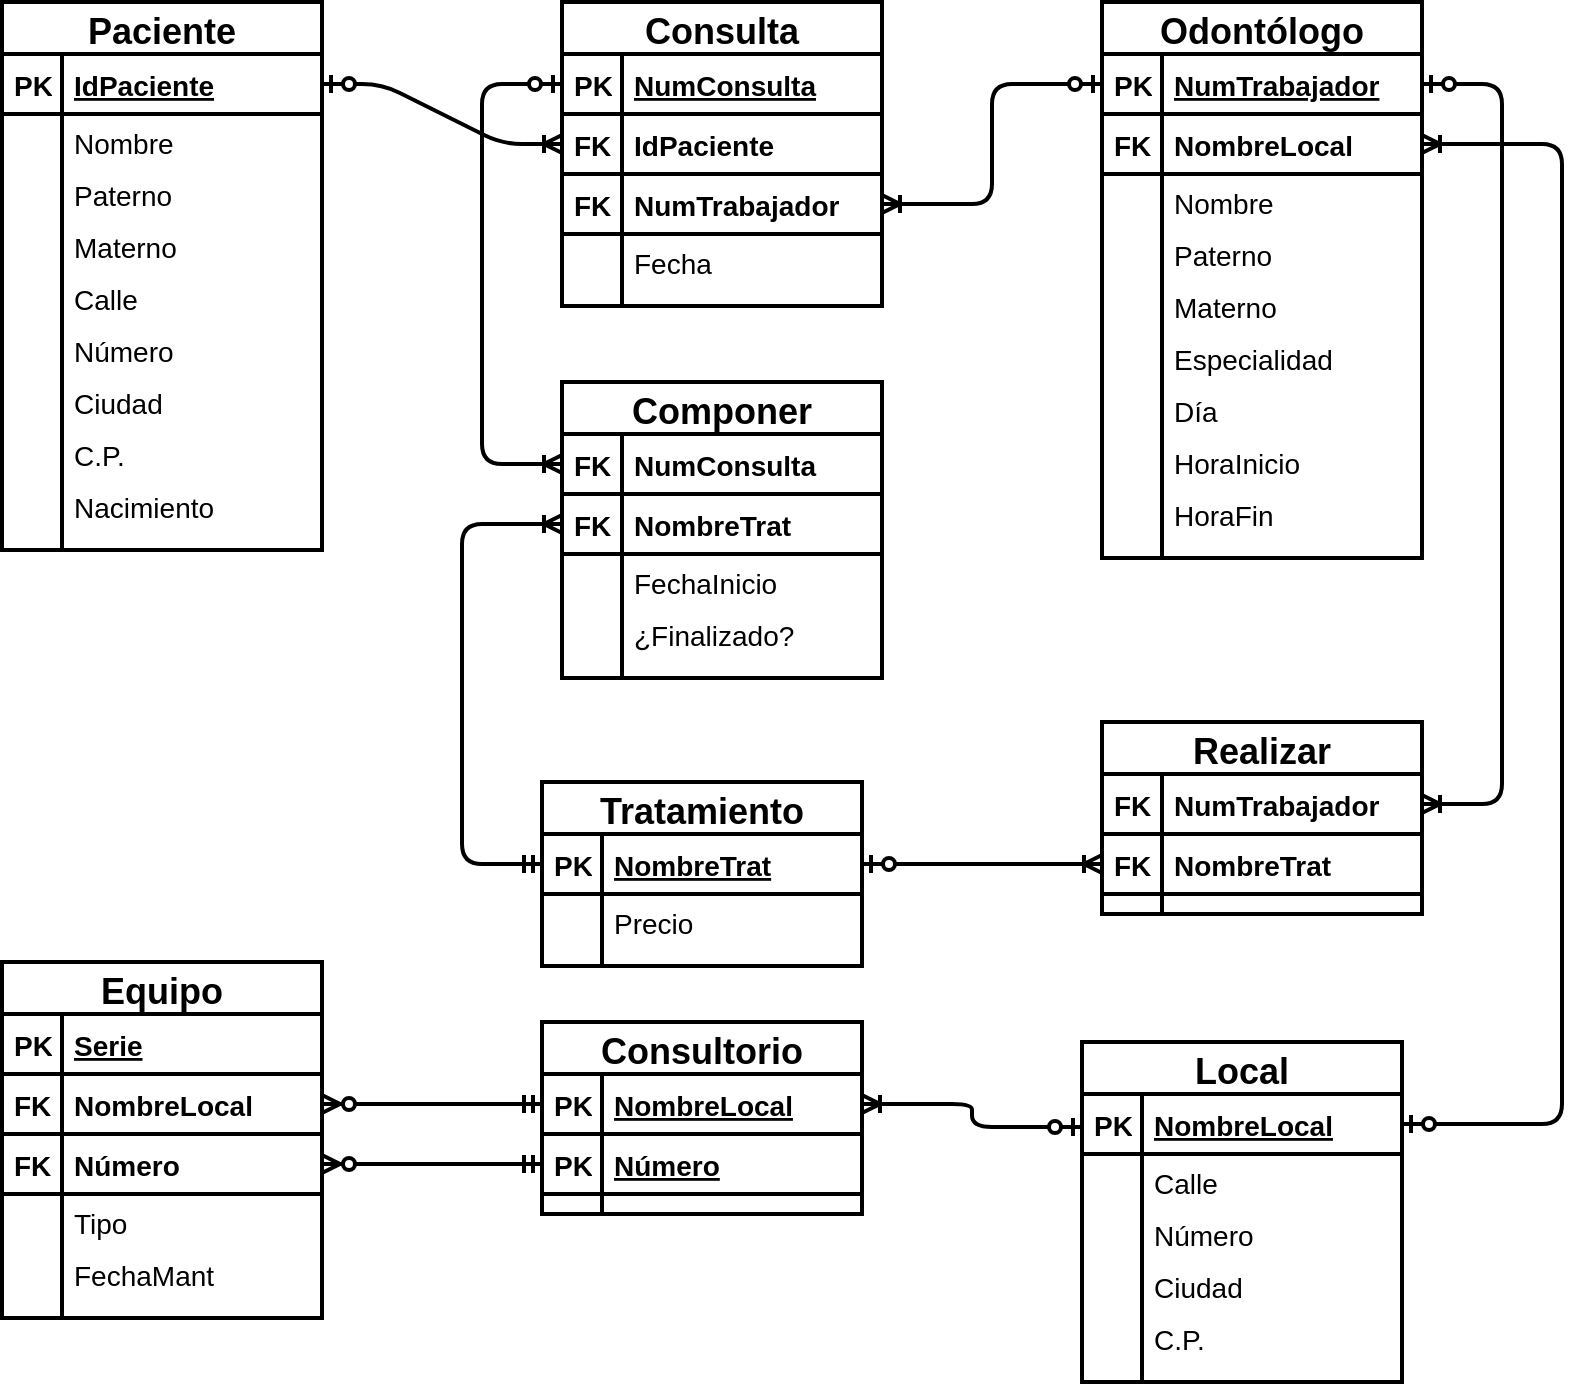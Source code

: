 <mxfile version="12.9.9" type="device"><diagram id="P34mEYe6N3LvgUjdGx0C" name="Page-1"><mxGraphModel dx="868" dy="510" grid="1" gridSize="10" guides="1" tooltips="1" connect="1" arrows="1" fold="1" page="1" pageScale="1" pageWidth="827" pageHeight="1169" math="0" shadow="0"><root><mxCell id="0"/><mxCell id="1" parent="0"/><mxCell id="SzaML9K21_VU9uJaDvK5-1" value="Paciente" style="swimlane;fontStyle=1;childLayout=stackLayout;horizontal=1;startSize=26;horizontalStack=0;resizeParent=1;resizeParentMax=0;resizeLast=0;collapsible=1;marginBottom=0;align=center;fontSize=18;strokeWidth=2;" vertex="1" parent="1"><mxGeometry x="80" y="40" width="160" height="274" as="geometry"/></mxCell><mxCell id="SzaML9K21_VU9uJaDvK5-2" value="IdPaciente" style="shape=partialRectangle;top=0;left=0;right=0;bottom=1;align=left;verticalAlign=middle;fillColor=none;spacingLeft=34;spacingRight=4;overflow=hidden;rotatable=0;points=[[0,0.5],[1,0.5]];portConstraint=eastwest;dropTarget=0;fontStyle=5;fontSize=14;strokeWidth=2;" vertex="1" parent="SzaML9K21_VU9uJaDvK5-1"><mxGeometry y="26" width="160" height="30" as="geometry"/></mxCell><mxCell id="SzaML9K21_VU9uJaDvK5-3" value="PK" style="shape=partialRectangle;top=0;left=0;bottom=0;fillColor=none;align=left;verticalAlign=middle;spacingLeft=4;spacingRight=4;overflow=hidden;rotatable=0;points=[];portConstraint=eastwest;part=1;fontSize=14;fontStyle=1;strokeWidth=2;" vertex="1" connectable="0" parent="SzaML9K21_VU9uJaDvK5-2"><mxGeometry width="30" height="30" as="geometry"/></mxCell><mxCell id="SzaML9K21_VU9uJaDvK5-4" value="Nombre" style="shape=partialRectangle;top=0;left=0;right=0;bottom=0;align=left;verticalAlign=top;fillColor=none;spacingLeft=34;spacingRight=4;overflow=hidden;rotatable=0;points=[[0,0.5],[1,0.5]];portConstraint=eastwest;dropTarget=0;fontSize=14;" vertex="1" parent="SzaML9K21_VU9uJaDvK5-1"><mxGeometry y="56" width="160" height="26" as="geometry"/></mxCell><mxCell id="SzaML9K21_VU9uJaDvK5-5" value="" style="shape=partialRectangle;top=0;left=0;bottom=0;fillColor=none;align=left;verticalAlign=top;spacingLeft=4;spacingRight=4;overflow=hidden;rotatable=0;points=[];portConstraint=eastwest;part=1;fontSize=12;strokeWidth=2;" vertex="1" connectable="0" parent="SzaML9K21_VU9uJaDvK5-4"><mxGeometry width="30" height="26" as="geometry"/></mxCell><mxCell id="SzaML9K21_VU9uJaDvK5-6" value="Paterno" style="shape=partialRectangle;top=0;left=0;right=0;bottom=0;align=left;verticalAlign=top;fillColor=none;spacingLeft=34;spacingRight=4;overflow=hidden;rotatable=0;points=[[0,0.5],[1,0.5]];portConstraint=eastwest;dropTarget=0;fontSize=14;" vertex="1" parent="SzaML9K21_VU9uJaDvK5-1"><mxGeometry y="82" width="160" height="26" as="geometry"/></mxCell><mxCell id="SzaML9K21_VU9uJaDvK5-7" value="" style="shape=partialRectangle;top=0;left=0;bottom=0;fillColor=none;align=left;verticalAlign=top;spacingLeft=4;spacingRight=4;overflow=hidden;rotatable=0;points=[];portConstraint=eastwest;part=1;fontSize=12;strokeWidth=2;" vertex="1" connectable="0" parent="SzaML9K21_VU9uJaDvK5-6"><mxGeometry width="30" height="26" as="geometry"/></mxCell><mxCell id="SzaML9K21_VU9uJaDvK5-8" value="Materno" style="shape=partialRectangle;top=0;left=0;right=0;bottom=0;align=left;verticalAlign=top;fillColor=none;spacingLeft=34;spacingRight=4;overflow=hidden;rotatable=0;points=[[0,0.5],[1,0.5]];portConstraint=eastwest;dropTarget=0;fontSize=14;" vertex="1" parent="SzaML9K21_VU9uJaDvK5-1"><mxGeometry y="108" width="160" height="26" as="geometry"/></mxCell><mxCell id="SzaML9K21_VU9uJaDvK5-9" value="" style="shape=partialRectangle;top=0;left=0;bottom=0;fillColor=none;align=left;verticalAlign=top;spacingLeft=4;spacingRight=4;overflow=hidden;rotatable=0;points=[];portConstraint=eastwest;part=1;fontSize=12;strokeWidth=2;" vertex="1" connectable="0" parent="SzaML9K21_VU9uJaDvK5-8"><mxGeometry width="30" height="26" as="geometry"/></mxCell><mxCell id="SzaML9K21_VU9uJaDvK5-10" value="Calle" style="shape=partialRectangle;top=0;left=0;right=0;bottom=0;align=left;verticalAlign=top;fillColor=none;spacingLeft=34;spacingRight=4;overflow=hidden;rotatable=0;points=[[0,0.5],[1,0.5]];portConstraint=eastwest;dropTarget=0;fontSize=14;" vertex="1" parent="SzaML9K21_VU9uJaDvK5-1"><mxGeometry y="134" width="160" height="26" as="geometry"/></mxCell><mxCell id="SzaML9K21_VU9uJaDvK5-11" value="" style="shape=partialRectangle;top=0;left=0;bottom=0;fillColor=none;align=left;verticalAlign=top;spacingLeft=4;spacingRight=4;overflow=hidden;rotatable=0;points=[];portConstraint=eastwest;part=1;fontSize=12;strokeWidth=2;" vertex="1" connectable="0" parent="SzaML9K21_VU9uJaDvK5-10"><mxGeometry width="30" height="26" as="geometry"/></mxCell><mxCell id="SzaML9K21_VU9uJaDvK5-12" value="Número" style="shape=partialRectangle;top=0;left=0;right=0;bottom=0;align=left;verticalAlign=top;fillColor=none;spacingLeft=34;spacingRight=4;overflow=hidden;rotatable=0;points=[[0,0.5],[1,0.5]];portConstraint=eastwest;dropTarget=0;fontSize=14;" vertex="1" parent="SzaML9K21_VU9uJaDvK5-1"><mxGeometry y="160" width="160" height="26" as="geometry"/></mxCell><mxCell id="SzaML9K21_VU9uJaDvK5-13" value="" style="shape=partialRectangle;top=0;left=0;bottom=0;fillColor=none;align=left;verticalAlign=top;spacingLeft=4;spacingRight=4;overflow=hidden;rotatable=0;points=[];portConstraint=eastwest;part=1;fontSize=12;strokeWidth=2;" vertex="1" connectable="0" parent="SzaML9K21_VU9uJaDvK5-12"><mxGeometry width="30" height="26" as="geometry"/></mxCell><mxCell id="SzaML9K21_VU9uJaDvK5-14" value="Ciudad" style="shape=partialRectangle;top=0;left=0;right=0;bottom=0;align=left;verticalAlign=top;fillColor=none;spacingLeft=34;spacingRight=4;overflow=hidden;rotatable=0;points=[[0,0.5],[1,0.5]];portConstraint=eastwest;dropTarget=0;fontSize=14;" vertex="1" parent="SzaML9K21_VU9uJaDvK5-1"><mxGeometry y="186" width="160" height="26" as="geometry"/></mxCell><mxCell id="SzaML9K21_VU9uJaDvK5-15" value="" style="shape=partialRectangle;top=0;left=0;bottom=0;fillColor=none;align=left;verticalAlign=top;spacingLeft=4;spacingRight=4;overflow=hidden;rotatable=0;points=[];portConstraint=eastwest;part=1;fontSize=12;strokeWidth=2;" vertex="1" connectable="0" parent="SzaML9K21_VU9uJaDvK5-14"><mxGeometry width="30" height="26" as="geometry"/></mxCell><mxCell id="SzaML9K21_VU9uJaDvK5-16" value="C.P." style="shape=partialRectangle;top=0;left=0;right=0;bottom=0;align=left;verticalAlign=top;fillColor=none;spacingLeft=34;spacingRight=4;overflow=hidden;rotatable=0;points=[[0,0.5],[1,0.5]];portConstraint=eastwest;dropTarget=0;fontSize=14;" vertex="1" parent="SzaML9K21_VU9uJaDvK5-1"><mxGeometry y="212" width="160" height="26" as="geometry"/></mxCell><mxCell id="SzaML9K21_VU9uJaDvK5-17" value="" style="shape=partialRectangle;top=0;left=0;bottom=0;fillColor=none;align=left;verticalAlign=top;spacingLeft=4;spacingRight=4;overflow=hidden;rotatable=0;points=[];portConstraint=eastwest;part=1;fontSize=12;strokeWidth=2;" vertex="1" connectable="0" parent="SzaML9K21_VU9uJaDvK5-16"><mxGeometry width="30" height="26" as="geometry"/></mxCell><mxCell id="SzaML9K21_VU9uJaDvK5-18" value="Nacimiento" style="shape=partialRectangle;top=0;left=0;right=0;bottom=0;align=left;verticalAlign=top;fillColor=none;spacingLeft=34;spacingRight=4;overflow=hidden;rotatable=0;points=[[0,0.5],[1,0.5]];portConstraint=eastwest;dropTarget=0;fontSize=14;" vertex="1" parent="SzaML9K21_VU9uJaDvK5-1"><mxGeometry y="238" width="160" height="26" as="geometry"/></mxCell><mxCell id="SzaML9K21_VU9uJaDvK5-19" value="" style="shape=partialRectangle;top=0;left=0;bottom=0;fillColor=none;align=left;verticalAlign=top;spacingLeft=4;spacingRight=4;overflow=hidden;rotatable=0;points=[];portConstraint=eastwest;part=1;fontSize=12;strokeWidth=2;" vertex="1" connectable="0" parent="SzaML9K21_VU9uJaDvK5-18"><mxGeometry width="30" height="26" as="geometry"/></mxCell><mxCell id="SzaML9K21_VU9uJaDvK5-20" value="" style="shape=partialRectangle;top=0;left=0;right=0;bottom=0;align=left;verticalAlign=top;fillColor=none;spacingLeft=34;spacingRight=4;overflow=hidden;rotatable=0;points=[[0,0.5],[1,0.5]];portConstraint=eastwest;dropTarget=0;fontSize=12;" vertex="1" parent="SzaML9K21_VU9uJaDvK5-1"><mxGeometry y="264" width="160" height="10" as="geometry"/></mxCell><mxCell id="SzaML9K21_VU9uJaDvK5-21" value="" style="shape=partialRectangle;top=0;left=0;bottom=0;fillColor=none;align=left;verticalAlign=top;spacingLeft=4;spacingRight=4;overflow=hidden;rotatable=0;points=[];portConstraint=eastwest;part=1;fontSize=12;strokeWidth=2;" vertex="1" connectable="0" parent="SzaML9K21_VU9uJaDvK5-20"><mxGeometry width="30" height="10" as="geometry"/></mxCell><mxCell id="SzaML9K21_VU9uJaDvK5-22" value="Consulta" style="swimlane;fontStyle=1;childLayout=stackLayout;horizontal=1;startSize=26;horizontalStack=0;resizeParent=1;resizeParentMax=0;resizeLast=0;collapsible=1;marginBottom=0;align=center;fontSize=18;strokeWidth=2;" vertex="1" parent="1"><mxGeometry x="360" y="40" width="160" height="152" as="geometry"/></mxCell><mxCell id="SzaML9K21_VU9uJaDvK5-23" value="NumConsulta" style="shape=partialRectangle;top=0;left=0;right=0;bottom=1;align=left;verticalAlign=middle;fillColor=none;spacingLeft=34;spacingRight=4;overflow=hidden;rotatable=0;points=[[0,0.5],[1,0.5]];portConstraint=eastwest;dropTarget=0;fontStyle=5;fontSize=14;strokeWidth=2;" vertex="1" parent="SzaML9K21_VU9uJaDvK5-22"><mxGeometry y="26" width="160" height="30" as="geometry"/></mxCell><mxCell id="SzaML9K21_VU9uJaDvK5-24" value="PK" style="shape=partialRectangle;top=0;left=0;bottom=0;fillColor=none;align=left;verticalAlign=middle;spacingLeft=4;spacingRight=4;overflow=hidden;rotatable=0;points=[];portConstraint=eastwest;part=1;fontSize=14;fontStyle=1;strokeWidth=2;" vertex="1" connectable="0" parent="SzaML9K21_VU9uJaDvK5-23"><mxGeometry width="30" height="30" as="geometry"/></mxCell><mxCell id="SzaML9K21_VU9uJaDvK5-25" value="IdPaciente" style="shape=partialRectangle;top=0;left=0;right=0;bottom=1;align=left;verticalAlign=middle;fillColor=none;spacingLeft=34;spacingRight=4;overflow=hidden;rotatable=0;points=[[0,0.5],[1,0.5]];portConstraint=eastwest;dropTarget=0;fontStyle=1;fontSize=14;strokeWidth=2;" vertex="1" parent="SzaML9K21_VU9uJaDvK5-22"><mxGeometry y="56" width="160" height="30" as="geometry"/></mxCell><mxCell id="SzaML9K21_VU9uJaDvK5-26" value="FK" style="shape=partialRectangle;top=0;left=0;bottom=0;fillColor=none;align=left;verticalAlign=middle;spacingLeft=4;spacingRight=4;overflow=hidden;rotatable=0;points=[];portConstraint=eastwest;part=1;fontSize=14;fontStyle=1;strokeWidth=2;" vertex="1" connectable="0" parent="SzaML9K21_VU9uJaDvK5-25"><mxGeometry width="30" height="30" as="geometry"/></mxCell><mxCell id="SzaML9K21_VU9uJaDvK5-27" value="NumTrabajador" style="shape=partialRectangle;top=0;left=0;right=0;bottom=1;align=left;verticalAlign=middle;fillColor=none;spacingLeft=34;spacingRight=4;overflow=hidden;rotatable=0;points=[[0,0.5],[1,0.5]];portConstraint=eastwest;dropTarget=0;fontStyle=1;fontSize=14;strokeWidth=2;" vertex="1" parent="SzaML9K21_VU9uJaDvK5-22"><mxGeometry y="86" width="160" height="30" as="geometry"/></mxCell><mxCell id="SzaML9K21_VU9uJaDvK5-28" value="FK" style="shape=partialRectangle;top=0;left=0;bottom=0;fillColor=none;align=left;verticalAlign=middle;spacingLeft=4;spacingRight=4;overflow=hidden;rotatable=0;points=[];portConstraint=eastwest;part=1;fontSize=14;fontStyle=1;strokeWidth=2;" vertex="1" connectable="0" parent="SzaML9K21_VU9uJaDvK5-27"><mxGeometry width="30" height="30" as="geometry"/></mxCell><mxCell id="SzaML9K21_VU9uJaDvK5-29" value="Fecha" style="shape=partialRectangle;top=0;left=0;right=0;bottom=0;align=left;verticalAlign=top;fillColor=none;spacingLeft=34;spacingRight=4;overflow=hidden;rotatable=0;points=[[0,0.5],[1,0.5]];portConstraint=eastwest;dropTarget=0;fontSize=14;" vertex="1" parent="SzaML9K21_VU9uJaDvK5-22"><mxGeometry y="116" width="160" height="26" as="geometry"/></mxCell><mxCell id="SzaML9K21_VU9uJaDvK5-30" value="" style="shape=partialRectangle;top=0;left=0;bottom=0;fillColor=none;align=left;verticalAlign=top;spacingLeft=4;spacingRight=4;overflow=hidden;rotatable=0;points=[];portConstraint=eastwest;part=1;fontSize=12;strokeWidth=2;" vertex="1" connectable="0" parent="SzaML9K21_VU9uJaDvK5-29"><mxGeometry width="30" height="26" as="geometry"/></mxCell><mxCell id="SzaML9K21_VU9uJaDvK5-31" value="" style="shape=partialRectangle;top=0;left=0;right=0;bottom=0;align=left;verticalAlign=top;fillColor=none;spacingLeft=34;spacingRight=4;overflow=hidden;rotatable=0;points=[[0,0.5],[1,0.5]];portConstraint=eastwest;dropTarget=0;fontSize=12;" vertex="1" parent="SzaML9K21_VU9uJaDvK5-22"><mxGeometry y="142" width="160" height="10" as="geometry"/></mxCell><mxCell id="SzaML9K21_VU9uJaDvK5-32" value="" style="shape=partialRectangle;top=0;left=0;bottom=0;fillColor=none;align=left;verticalAlign=top;spacingLeft=4;spacingRight=4;overflow=hidden;rotatable=0;points=[];portConstraint=eastwest;part=1;fontSize=12;strokeWidth=2;" vertex="1" connectable="0" parent="SzaML9K21_VU9uJaDvK5-31"><mxGeometry width="30" height="10" as="geometry"/></mxCell><mxCell id="SzaML9K21_VU9uJaDvK5-33" value="Odontólogo" style="swimlane;fontStyle=1;childLayout=stackLayout;horizontal=1;startSize=26;horizontalStack=0;resizeParent=1;resizeParentMax=0;resizeLast=0;collapsible=1;marginBottom=0;align=center;fontSize=18;strokeWidth=2;" vertex="1" parent="1"><mxGeometry x="630" y="40" width="160" height="278" as="geometry"/></mxCell><mxCell id="SzaML9K21_VU9uJaDvK5-34" value="NumTrabajador" style="shape=partialRectangle;top=0;left=0;right=0;bottom=1;align=left;verticalAlign=middle;fillColor=none;spacingLeft=34;spacingRight=4;overflow=hidden;rotatable=0;points=[[0,0.5],[1,0.5]];portConstraint=eastwest;dropTarget=0;fontStyle=5;fontSize=14;strokeWidth=2;" vertex="1" parent="SzaML9K21_VU9uJaDvK5-33"><mxGeometry y="26" width="160" height="30" as="geometry"/></mxCell><mxCell id="SzaML9K21_VU9uJaDvK5-35" value="PK" style="shape=partialRectangle;top=0;left=0;bottom=0;fillColor=none;align=left;verticalAlign=middle;spacingLeft=4;spacingRight=4;overflow=hidden;rotatable=0;points=[];portConstraint=eastwest;part=1;fontSize=14;fontStyle=1;strokeWidth=2;" vertex="1" connectable="0" parent="SzaML9K21_VU9uJaDvK5-34"><mxGeometry width="30" height="30" as="geometry"/></mxCell><mxCell id="SzaML9K21_VU9uJaDvK5-36" value="NombreLocal" style="shape=partialRectangle;top=0;left=0;right=0;bottom=1;align=left;verticalAlign=middle;fillColor=none;spacingLeft=34;spacingRight=4;overflow=hidden;rotatable=0;points=[[0,0.5],[1,0.5]];portConstraint=eastwest;dropTarget=0;fontStyle=1;fontSize=14;strokeWidth=2;" vertex="1" parent="SzaML9K21_VU9uJaDvK5-33"><mxGeometry y="56" width="160" height="30" as="geometry"/></mxCell><mxCell id="SzaML9K21_VU9uJaDvK5-37" value="FK" style="shape=partialRectangle;top=0;left=0;bottom=0;fillColor=none;align=left;verticalAlign=middle;spacingLeft=4;spacingRight=4;overflow=hidden;rotatable=0;points=[];portConstraint=eastwest;part=1;fontSize=14;fontStyle=1;strokeWidth=2;" vertex="1" connectable="0" parent="SzaML9K21_VU9uJaDvK5-36"><mxGeometry width="30" height="30" as="geometry"/></mxCell><mxCell id="SzaML9K21_VU9uJaDvK5-38" value="Nombre" style="shape=partialRectangle;top=0;left=0;right=0;bottom=0;align=left;verticalAlign=top;fillColor=none;spacingLeft=34;spacingRight=4;overflow=hidden;rotatable=0;points=[[0,0.5],[1,0.5]];portConstraint=eastwest;dropTarget=0;fontSize=14;" vertex="1" parent="SzaML9K21_VU9uJaDvK5-33"><mxGeometry y="86" width="160" height="26" as="geometry"/></mxCell><mxCell id="SzaML9K21_VU9uJaDvK5-39" value="" style="shape=partialRectangle;top=0;left=0;bottom=0;fillColor=none;align=left;verticalAlign=top;spacingLeft=4;spacingRight=4;overflow=hidden;rotatable=0;points=[];portConstraint=eastwest;part=1;fontSize=12;strokeWidth=2;" vertex="1" connectable="0" parent="SzaML9K21_VU9uJaDvK5-38"><mxGeometry width="30" height="26" as="geometry"/></mxCell><mxCell id="SzaML9K21_VU9uJaDvK5-40" value="Paterno" style="shape=partialRectangle;top=0;left=0;right=0;bottom=0;align=left;verticalAlign=top;fillColor=none;spacingLeft=34;spacingRight=4;overflow=hidden;rotatable=0;points=[[0,0.5],[1,0.5]];portConstraint=eastwest;dropTarget=0;fontSize=14;" vertex="1" parent="SzaML9K21_VU9uJaDvK5-33"><mxGeometry y="112" width="160" height="26" as="geometry"/></mxCell><mxCell id="SzaML9K21_VU9uJaDvK5-41" value="" style="shape=partialRectangle;top=0;left=0;bottom=0;fillColor=none;align=left;verticalAlign=top;spacingLeft=4;spacingRight=4;overflow=hidden;rotatable=0;points=[];portConstraint=eastwest;part=1;fontSize=12;strokeWidth=2;" vertex="1" connectable="0" parent="SzaML9K21_VU9uJaDvK5-40"><mxGeometry width="30" height="26" as="geometry"/></mxCell><mxCell id="SzaML9K21_VU9uJaDvK5-42" value="Materno" style="shape=partialRectangle;top=0;left=0;right=0;bottom=0;align=left;verticalAlign=top;fillColor=none;spacingLeft=34;spacingRight=4;overflow=hidden;rotatable=0;points=[[0,0.5],[1,0.5]];portConstraint=eastwest;dropTarget=0;fontSize=14;" vertex="1" parent="SzaML9K21_VU9uJaDvK5-33"><mxGeometry y="138" width="160" height="26" as="geometry"/></mxCell><mxCell id="SzaML9K21_VU9uJaDvK5-43" value="" style="shape=partialRectangle;top=0;left=0;bottom=0;fillColor=none;align=left;verticalAlign=top;spacingLeft=4;spacingRight=4;overflow=hidden;rotatable=0;points=[];portConstraint=eastwest;part=1;fontSize=12;strokeWidth=2;" vertex="1" connectable="0" parent="SzaML9K21_VU9uJaDvK5-42"><mxGeometry width="30" height="26" as="geometry"/></mxCell><mxCell id="SzaML9K21_VU9uJaDvK5-44" value="Especialidad" style="shape=partialRectangle;top=0;left=0;right=0;bottom=0;align=left;verticalAlign=top;fillColor=none;spacingLeft=34;spacingRight=4;overflow=hidden;rotatable=0;points=[[0,0.5],[1,0.5]];portConstraint=eastwest;dropTarget=0;fontSize=14;" vertex="1" parent="SzaML9K21_VU9uJaDvK5-33"><mxGeometry y="164" width="160" height="26" as="geometry"/></mxCell><mxCell id="SzaML9K21_VU9uJaDvK5-45" value="" style="shape=partialRectangle;top=0;left=0;bottom=0;fillColor=none;align=left;verticalAlign=top;spacingLeft=4;spacingRight=4;overflow=hidden;rotatable=0;points=[];portConstraint=eastwest;part=1;fontSize=12;strokeWidth=2;" vertex="1" connectable="0" parent="SzaML9K21_VU9uJaDvK5-44"><mxGeometry width="30" height="26" as="geometry"/></mxCell><mxCell id="SzaML9K21_VU9uJaDvK5-46" value="Día" style="shape=partialRectangle;top=0;left=0;right=0;bottom=0;align=left;verticalAlign=top;fillColor=none;spacingLeft=34;spacingRight=4;overflow=hidden;rotatable=0;points=[[0,0.5],[1,0.5]];portConstraint=eastwest;dropTarget=0;fontSize=14;" vertex="1" parent="SzaML9K21_VU9uJaDvK5-33"><mxGeometry y="190" width="160" height="26" as="geometry"/></mxCell><mxCell id="SzaML9K21_VU9uJaDvK5-47" value="" style="shape=partialRectangle;top=0;left=0;bottom=0;fillColor=none;align=left;verticalAlign=top;spacingLeft=4;spacingRight=4;overflow=hidden;rotatable=0;points=[];portConstraint=eastwest;part=1;fontSize=12;strokeWidth=2;" vertex="1" connectable="0" parent="SzaML9K21_VU9uJaDvK5-46"><mxGeometry width="30" height="26" as="geometry"/></mxCell><mxCell id="SzaML9K21_VU9uJaDvK5-48" value="HoraInicio" style="shape=partialRectangle;top=0;left=0;right=0;bottom=0;align=left;verticalAlign=top;fillColor=none;spacingLeft=34;spacingRight=4;overflow=hidden;rotatable=0;points=[[0,0.5],[1,0.5]];portConstraint=eastwest;dropTarget=0;fontSize=14;" vertex="1" parent="SzaML9K21_VU9uJaDvK5-33"><mxGeometry y="216" width="160" height="26" as="geometry"/></mxCell><mxCell id="SzaML9K21_VU9uJaDvK5-49" value="" style="shape=partialRectangle;top=0;left=0;bottom=0;fillColor=none;align=left;verticalAlign=top;spacingLeft=4;spacingRight=4;overflow=hidden;rotatable=0;points=[];portConstraint=eastwest;part=1;fontSize=12;strokeWidth=2;" vertex="1" connectable="0" parent="SzaML9K21_VU9uJaDvK5-48"><mxGeometry width="30" height="26" as="geometry"/></mxCell><mxCell id="SzaML9K21_VU9uJaDvK5-50" value="HoraFin" style="shape=partialRectangle;top=0;left=0;right=0;bottom=0;align=left;verticalAlign=top;fillColor=none;spacingLeft=34;spacingRight=4;overflow=hidden;rotatable=0;points=[[0,0.5],[1,0.5]];portConstraint=eastwest;dropTarget=0;fontSize=14;" vertex="1" parent="SzaML9K21_VU9uJaDvK5-33"><mxGeometry y="242" width="160" height="26" as="geometry"/></mxCell><mxCell id="SzaML9K21_VU9uJaDvK5-51" value="" style="shape=partialRectangle;top=0;left=0;bottom=0;fillColor=none;align=left;verticalAlign=top;spacingLeft=4;spacingRight=4;overflow=hidden;rotatable=0;points=[];portConstraint=eastwest;part=1;fontSize=12;strokeWidth=2;" vertex="1" connectable="0" parent="SzaML9K21_VU9uJaDvK5-50"><mxGeometry width="30" height="26" as="geometry"/></mxCell><mxCell id="SzaML9K21_VU9uJaDvK5-52" value="" style="shape=partialRectangle;top=0;left=0;right=0;bottom=0;align=left;verticalAlign=top;fillColor=none;spacingLeft=34;spacingRight=4;overflow=hidden;rotatable=0;points=[[0,0.5],[1,0.5]];portConstraint=eastwest;dropTarget=0;fontSize=12;" vertex="1" parent="SzaML9K21_VU9uJaDvK5-33"><mxGeometry y="268" width="160" height="10" as="geometry"/></mxCell><mxCell id="SzaML9K21_VU9uJaDvK5-53" value="" style="shape=partialRectangle;top=0;left=0;bottom=0;fillColor=none;align=left;verticalAlign=top;spacingLeft=4;spacingRight=4;overflow=hidden;rotatable=0;points=[];portConstraint=eastwest;part=1;fontSize=12;strokeWidth=2;" vertex="1" connectable="0" parent="SzaML9K21_VU9uJaDvK5-52"><mxGeometry width="30" height="10" as="geometry"/></mxCell><mxCell id="SzaML9K21_VU9uJaDvK5-54" value="Consultorio" style="swimlane;fontStyle=1;childLayout=stackLayout;horizontal=1;startSize=26;horizontalStack=0;resizeParent=1;resizeParentMax=0;resizeLast=0;collapsible=1;marginBottom=0;align=center;fontSize=18;strokeWidth=2;" vertex="1" parent="1"><mxGeometry x="350" y="550" width="160" height="96" as="geometry"/></mxCell><mxCell id="SzaML9K21_VU9uJaDvK5-55" value="NombreLocal" style="shape=partialRectangle;top=0;left=0;right=0;bottom=1;align=left;verticalAlign=middle;fillColor=none;spacingLeft=34;spacingRight=4;overflow=hidden;rotatable=0;points=[[0,0.5],[1,0.5]];portConstraint=eastwest;dropTarget=0;fontStyle=5;fontSize=14;strokeWidth=2;" vertex="1" parent="SzaML9K21_VU9uJaDvK5-54"><mxGeometry y="26" width="160" height="30" as="geometry"/></mxCell><mxCell id="SzaML9K21_VU9uJaDvK5-56" value="PK" style="shape=partialRectangle;top=0;left=0;bottom=0;fillColor=none;align=left;verticalAlign=middle;spacingLeft=4;spacingRight=4;overflow=hidden;rotatable=0;points=[];portConstraint=eastwest;part=1;fontSize=14;fontStyle=1;strokeWidth=2;" vertex="1" connectable="0" parent="SzaML9K21_VU9uJaDvK5-55"><mxGeometry width="30" height="30" as="geometry"/></mxCell><mxCell id="SzaML9K21_VU9uJaDvK5-57" value="Número" style="shape=partialRectangle;top=0;left=0;right=0;bottom=1;align=left;verticalAlign=middle;fillColor=none;spacingLeft=34;spacingRight=4;overflow=hidden;rotatable=0;points=[[0,0.5],[1,0.5]];portConstraint=eastwest;dropTarget=0;fontStyle=5;fontSize=14;strokeWidth=2;" vertex="1" parent="SzaML9K21_VU9uJaDvK5-54"><mxGeometry y="56" width="160" height="30" as="geometry"/></mxCell><mxCell id="SzaML9K21_VU9uJaDvK5-58" value="PK" style="shape=partialRectangle;top=0;left=0;bottom=0;fillColor=none;align=left;verticalAlign=middle;spacingLeft=4;spacingRight=4;overflow=hidden;rotatable=0;points=[];portConstraint=eastwest;part=1;fontSize=14;fontStyle=1;strokeWidth=2;" vertex="1" connectable="0" parent="SzaML9K21_VU9uJaDvK5-57"><mxGeometry width="30" height="30" as="geometry"/></mxCell><mxCell id="SzaML9K21_VU9uJaDvK5-59" value="" style="shape=partialRectangle;top=0;left=0;right=0;bottom=0;align=left;verticalAlign=top;fillColor=none;spacingLeft=34;spacingRight=4;overflow=hidden;rotatable=0;points=[[0,0.5],[1,0.5]];portConstraint=eastwest;dropTarget=0;fontSize=12;" vertex="1" parent="SzaML9K21_VU9uJaDvK5-54"><mxGeometry y="86" width="160" height="10" as="geometry"/></mxCell><mxCell id="SzaML9K21_VU9uJaDvK5-60" value="" style="shape=partialRectangle;top=0;left=0;bottom=0;fillColor=none;align=left;verticalAlign=top;spacingLeft=4;spacingRight=4;overflow=hidden;rotatable=0;points=[];portConstraint=eastwest;part=1;fontSize=12;strokeWidth=2;" vertex="1" connectable="0" parent="SzaML9K21_VU9uJaDvK5-59"><mxGeometry width="30" height="10" as="geometry"/></mxCell><mxCell id="SzaML9K21_VU9uJaDvK5-61" value="Tratamiento" style="swimlane;fontStyle=1;childLayout=stackLayout;horizontal=1;startSize=26;horizontalStack=0;resizeParent=1;resizeParentMax=0;resizeLast=0;collapsible=1;marginBottom=0;align=center;fontSize=18;strokeWidth=2;" vertex="1" parent="1"><mxGeometry x="350" y="430" width="160" height="92" as="geometry"/></mxCell><mxCell id="SzaML9K21_VU9uJaDvK5-62" value="NombreTrat" style="shape=partialRectangle;top=0;left=0;right=0;bottom=1;align=left;verticalAlign=middle;fillColor=none;spacingLeft=34;spacingRight=4;overflow=hidden;rotatable=0;points=[[0,0.5],[1,0.5]];portConstraint=eastwest;dropTarget=0;fontStyle=5;fontSize=14;strokeWidth=2;" vertex="1" parent="SzaML9K21_VU9uJaDvK5-61"><mxGeometry y="26" width="160" height="30" as="geometry"/></mxCell><mxCell id="SzaML9K21_VU9uJaDvK5-63" value="PK" style="shape=partialRectangle;top=0;left=0;bottom=0;fillColor=none;align=left;verticalAlign=middle;spacingLeft=4;spacingRight=4;overflow=hidden;rotatable=0;points=[];portConstraint=eastwest;part=1;fontSize=14;fontStyle=1;strokeWidth=2;" vertex="1" connectable="0" parent="SzaML9K21_VU9uJaDvK5-62"><mxGeometry width="30" height="30" as="geometry"/></mxCell><mxCell id="SzaML9K21_VU9uJaDvK5-64" value="Precio" style="shape=partialRectangle;top=0;left=0;right=0;bottom=0;align=left;verticalAlign=top;fillColor=none;spacingLeft=34;spacingRight=4;overflow=hidden;rotatable=0;points=[[0,0.5],[1,0.5]];portConstraint=eastwest;dropTarget=0;fontSize=14;" vertex="1" parent="SzaML9K21_VU9uJaDvK5-61"><mxGeometry y="56" width="160" height="26" as="geometry"/></mxCell><mxCell id="SzaML9K21_VU9uJaDvK5-65" value="" style="shape=partialRectangle;top=0;left=0;bottom=0;fillColor=none;align=left;verticalAlign=top;spacingLeft=4;spacingRight=4;overflow=hidden;rotatable=0;points=[];portConstraint=eastwest;part=1;fontSize=12;strokeWidth=2;" vertex="1" connectable="0" parent="SzaML9K21_VU9uJaDvK5-64"><mxGeometry width="30" height="26" as="geometry"/></mxCell><mxCell id="SzaML9K21_VU9uJaDvK5-66" value="" style="shape=partialRectangle;top=0;left=0;right=0;bottom=0;align=left;verticalAlign=top;fillColor=none;spacingLeft=34;spacingRight=4;overflow=hidden;rotatable=0;points=[[0,0.5],[1,0.5]];portConstraint=eastwest;dropTarget=0;fontSize=12;" vertex="1" parent="SzaML9K21_VU9uJaDvK5-61"><mxGeometry y="82" width="160" height="10" as="geometry"/></mxCell><mxCell id="SzaML9K21_VU9uJaDvK5-67" value="" style="shape=partialRectangle;top=0;left=0;bottom=0;fillColor=none;align=left;verticalAlign=top;spacingLeft=4;spacingRight=4;overflow=hidden;rotatable=0;points=[];portConstraint=eastwest;part=1;fontSize=12;strokeWidth=2;" vertex="1" connectable="0" parent="SzaML9K21_VU9uJaDvK5-66"><mxGeometry width="30" height="10" as="geometry"/></mxCell><mxCell id="SzaML9K21_VU9uJaDvK5-68" value="Componer" style="swimlane;fontStyle=1;childLayout=stackLayout;horizontal=1;startSize=26;horizontalStack=0;resizeParent=1;resizeParentMax=0;resizeLast=0;collapsible=1;marginBottom=0;align=center;fontSize=18;strokeWidth=2;" vertex="1" parent="1"><mxGeometry x="360" y="230" width="160" height="148" as="geometry"/></mxCell><mxCell id="SzaML9K21_VU9uJaDvK5-69" value="NumConsulta" style="shape=partialRectangle;top=0;left=0;right=0;bottom=1;align=left;verticalAlign=middle;fillColor=none;spacingLeft=34;spacingRight=4;overflow=hidden;rotatable=0;points=[[0,0.5],[1,0.5]];portConstraint=eastwest;dropTarget=0;fontStyle=1;fontSize=14;strokeWidth=2;" vertex="1" parent="SzaML9K21_VU9uJaDvK5-68"><mxGeometry y="26" width="160" height="30" as="geometry"/></mxCell><mxCell id="SzaML9K21_VU9uJaDvK5-70" value="FK" style="shape=partialRectangle;top=0;left=0;bottom=0;fillColor=none;align=left;verticalAlign=middle;spacingLeft=4;spacingRight=4;overflow=hidden;rotatable=0;points=[];portConstraint=eastwest;part=1;fontSize=14;fontStyle=1;strokeWidth=2;" vertex="1" connectable="0" parent="SzaML9K21_VU9uJaDvK5-69"><mxGeometry width="30" height="30" as="geometry"/></mxCell><mxCell id="SzaML9K21_VU9uJaDvK5-71" value="NombreTrat" style="shape=partialRectangle;top=0;left=0;right=0;bottom=1;align=left;verticalAlign=middle;fillColor=none;spacingLeft=34;spacingRight=4;overflow=hidden;rotatable=0;points=[[0,0.5],[1,0.5]];portConstraint=eastwest;dropTarget=0;fontStyle=1;fontSize=14;strokeWidth=2;" vertex="1" parent="SzaML9K21_VU9uJaDvK5-68"><mxGeometry y="56" width="160" height="30" as="geometry"/></mxCell><mxCell id="SzaML9K21_VU9uJaDvK5-72" value="FK" style="shape=partialRectangle;top=0;left=0;bottom=0;fillColor=none;align=left;verticalAlign=middle;spacingLeft=4;spacingRight=4;overflow=hidden;rotatable=0;points=[];portConstraint=eastwest;part=1;fontSize=14;fontStyle=1;strokeWidth=2;" vertex="1" connectable="0" parent="SzaML9K21_VU9uJaDvK5-71"><mxGeometry width="30" height="30" as="geometry"/></mxCell><mxCell id="SzaML9K21_VU9uJaDvK5-73" value="FechaInicio" style="shape=partialRectangle;top=0;left=0;right=0;bottom=0;align=left;verticalAlign=top;fillColor=none;spacingLeft=34;spacingRight=4;overflow=hidden;rotatable=0;points=[[0,0.5],[1,0.5]];portConstraint=eastwest;dropTarget=0;fontSize=14;" vertex="1" parent="SzaML9K21_VU9uJaDvK5-68"><mxGeometry y="86" width="160" height="26" as="geometry"/></mxCell><mxCell id="SzaML9K21_VU9uJaDvK5-74" value="" style="shape=partialRectangle;top=0;left=0;bottom=0;fillColor=none;align=left;verticalAlign=top;spacingLeft=4;spacingRight=4;overflow=hidden;rotatable=0;points=[];portConstraint=eastwest;part=1;fontSize=12;strokeWidth=2;" vertex="1" connectable="0" parent="SzaML9K21_VU9uJaDvK5-73"><mxGeometry width="30" height="26" as="geometry"/></mxCell><mxCell id="SzaML9K21_VU9uJaDvK5-75" value="¿Finalizado?" style="shape=partialRectangle;top=0;left=0;right=0;bottom=0;align=left;verticalAlign=top;fillColor=none;spacingLeft=34;spacingRight=4;overflow=hidden;rotatable=0;points=[[0,0.5],[1,0.5]];portConstraint=eastwest;dropTarget=0;fontSize=14;" vertex="1" parent="SzaML9K21_VU9uJaDvK5-68"><mxGeometry y="112" width="160" height="26" as="geometry"/></mxCell><mxCell id="SzaML9K21_VU9uJaDvK5-76" value="" style="shape=partialRectangle;top=0;left=0;bottom=0;fillColor=none;align=left;verticalAlign=top;spacingLeft=4;spacingRight=4;overflow=hidden;rotatable=0;points=[];portConstraint=eastwest;part=1;fontSize=12;strokeWidth=2;" vertex="1" connectable="0" parent="SzaML9K21_VU9uJaDvK5-75"><mxGeometry width="30" height="26" as="geometry"/></mxCell><mxCell id="SzaML9K21_VU9uJaDvK5-77" value="" style="shape=partialRectangle;top=0;left=0;right=0;bottom=0;align=left;verticalAlign=top;fillColor=none;spacingLeft=34;spacingRight=4;overflow=hidden;rotatable=0;points=[[0,0.5],[1,0.5]];portConstraint=eastwest;dropTarget=0;fontSize=12;" vertex="1" parent="SzaML9K21_VU9uJaDvK5-68"><mxGeometry y="138" width="160" height="10" as="geometry"/></mxCell><mxCell id="SzaML9K21_VU9uJaDvK5-78" value="" style="shape=partialRectangle;top=0;left=0;bottom=0;fillColor=none;align=left;verticalAlign=top;spacingLeft=4;spacingRight=4;overflow=hidden;rotatable=0;points=[];portConstraint=eastwest;part=1;fontSize=12;strokeWidth=2;" vertex="1" connectable="0" parent="SzaML9K21_VU9uJaDvK5-77"><mxGeometry width="30" height="10" as="geometry"/></mxCell><mxCell id="SzaML9K21_VU9uJaDvK5-79" value="Local" style="swimlane;fontStyle=1;childLayout=stackLayout;horizontal=1;startSize=26;horizontalStack=0;resizeParent=1;resizeParentMax=0;resizeLast=0;collapsible=1;marginBottom=0;align=center;fontSize=18;strokeWidth=2;" vertex="1" parent="1"><mxGeometry x="620" y="560" width="160" height="170" as="geometry"/></mxCell><mxCell id="SzaML9K21_VU9uJaDvK5-80" value="NombreLocal" style="shape=partialRectangle;top=0;left=0;right=0;bottom=1;align=left;verticalAlign=middle;fillColor=none;spacingLeft=34;spacingRight=4;overflow=hidden;rotatable=0;points=[[0,0.5],[1,0.5]];portConstraint=eastwest;dropTarget=0;fontStyle=5;fontSize=14;strokeWidth=2;" vertex="1" parent="SzaML9K21_VU9uJaDvK5-79"><mxGeometry y="26" width="160" height="30" as="geometry"/></mxCell><mxCell id="SzaML9K21_VU9uJaDvK5-81" value="PK" style="shape=partialRectangle;top=0;left=0;bottom=0;fillColor=none;align=left;verticalAlign=middle;spacingLeft=4;spacingRight=4;overflow=hidden;rotatable=0;points=[];portConstraint=eastwest;part=1;fontSize=14;fontStyle=1;strokeWidth=2;" vertex="1" connectable="0" parent="SzaML9K21_VU9uJaDvK5-80"><mxGeometry width="30" height="30" as="geometry"/></mxCell><mxCell id="SzaML9K21_VU9uJaDvK5-82" value="Calle" style="shape=partialRectangle;top=0;left=0;right=0;bottom=0;align=left;verticalAlign=top;fillColor=none;spacingLeft=34;spacingRight=4;overflow=hidden;rotatable=0;points=[[0,0.5],[1,0.5]];portConstraint=eastwest;dropTarget=0;fontSize=14;" vertex="1" parent="SzaML9K21_VU9uJaDvK5-79"><mxGeometry y="56" width="160" height="26" as="geometry"/></mxCell><mxCell id="SzaML9K21_VU9uJaDvK5-83" value="" style="shape=partialRectangle;top=0;left=0;bottom=0;fillColor=none;align=left;verticalAlign=top;spacingLeft=4;spacingRight=4;overflow=hidden;rotatable=0;points=[];portConstraint=eastwest;part=1;fontSize=12;strokeWidth=2;" vertex="1" connectable="0" parent="SzaML9K21_VU9uJaDvK5-82"><mxGeometry width="30" height="26" as="geometry"/></mxCell><mxCell id="SzaML9K21_VU9uJaDvK5-84" value="Número" style="shape=partialRectangle;top=0;left=0;right=0;bottom=0;align=left;verticalAlign=top;fillColor=none;spacingLeft=34;spacingRight=4;overflow=hidden;rotatable=0;points=[[0,0.5],[1,0.5]];portConstraint=eastwest;dropTarget=0;fontSize=14;" vertex="1" parent="SzaML9K21_VU9uJaDvK5-79"><mxGeometry y="82" width="160" height="26" as="geometry"/></mxCell><mxCell id="SzaML9K21_VU9uJaDvK5-85" value="" style="shape=partialRectangle;top=0;left=0;bottom=0;fillColor=none;align=left;verticalAlign=top;spacingLeft=4;spacingRight=4;overflow=hidden;rotatable=0;points=[];portConstraint=eastwest;part=1;fontSize=12;strokeWidth=2;" vertex="1" connectable="0" parent="SzaML9K21_VU9uJaDvK5-84"><mxGeometry width="30" height="26" as="geometry"/></mxCell><mxCell id="SzaML9K21_VU9uJaDvK5-86" value="Ciudad" style="shape=partialRectangle;top=0;left=0;right=0;bottom=0;align=left;verticalAlign=top;fillColor=none;spacingLeft=34;spacingRight=4;overflow=hidden;rotatable=0;points=[[0,0.5],[1,0.5]];portConstraint=eastwest;dropTarget=0;fontSize=14;" vertex="1" parent="SzaML9K21_VU9uJaDvK5-79"><mxGeometry y="108" width="160" height="26" as="geometry"/></mxCell><mxCell id="SzaML9K21_VU9uJaDvK5-87" value="" style="shape=partialRectangle;top=0;left=0;bottom=0;fillColor=none;align=left;verticalAlign=top;spacingLeft=4;spacingRight=4;overflow=hidden;rotatable=0;points=[];portConstraint=eastwest;part=1;fontSize=12;strokeWidth=2;" vertex="1" connectable="0" parent="SzaML9K21_VU9uJaDvK5-86"><mxGeometry width="30" height="26" as="geometry"/></mxCell><mxCell id="SzaML9K21_VU9uJaDvK5-88" value="C.P." style="shape=partialRectangle;top=0;left=0;right=0;bottom=0;align=left;verticalAlign=top;fillColor=none;spacingLeft=34;spacingRight=4;overflow=hidden;rotatable=0;points=[[0,0.5],[1,0.5]];portConstraint=eastwest;dropTarget=0;fontSize=14;" vertex="1" parent="SzaML9K21_VU9uJaDvK5-79"><mxGeometry y="134" width="160" height="26" as="geometry"/></mxCell><mxCell id="SzaML9K21_VU9uJaDvK5-89" value="" style="shape=partialRectangle;top=0;left=0;bottom=0;fillColor=none;align=left;verticalAlign=top;spacingLeft=4;spacingRight=4;overflow=hidden;rotatable=0;points=[];portConstraint=eastwest;part=1;fontSize=12;strokeWidth=2;" vertex="1" connectable="0" parent="SzaML9K21_VU9uJaDvK5-88"><mxGeometry width="30" height="26" as="geometry"/></mxCell><mxCell id="SzaML9K21_VU9uJaDvK5-90" value="" style="shape=partialRectangle;top=0;left=0;right=0;bottom=0;align=left;verticalAlign=top;fillColor=none;spacingLeft=34;spacingRight=4;overflow=hidden;rotatable=0;points=[[0,0.5],[1,0.5]];portConstraint=eastwest;dropTarget=0;fontSize=12;" vertex="1" parent="SzaML9K21_VU9uJaDvK5-79"><mxGeometry y="160" width="160" height="10" as="geometry"/></mxCell><mxCell id="SzaML9K21_VU9uJaDvK5-91" value="" style="shape=partialRectangle;top=0;left=0;bottom=0;fillColor=none;align=left;verticalAlign=top;spacingLeft=4;spacingRight=4;overflow=hidden;rotatable=0;points=[];portConstraint=eastwest;part=1;fontSize=12;strokeWidth=2;" vertex="1" connectable="0" parent="SzaML9K21_VU9uJaDvK5-90"><mxGeometry width="30" height="10" as="geometry"/></mxCell><mxCell id="SzaML9K21_VU9uJaDvK5-92" value="" style="edgeStyle=entityRelationEdgeStyle;fontSize=12;html=1;endArrow=ERoneToMany;startArrow=ERzeroToOne;strokeWidth=2;exitX=1;exitY=0.5;exitDx=0;exitDy=0;entryX=0;entryY=0.5;entryDx=0;entryDy=0;" edge="1" parent="1" source="SzaML9K21_VU9uJaDvK5-2" target="SzaML9K21_VU9uJaDvK5-25"><mxGeometry width="100" height="100" relative="1" as="geometry"><mxPoint x="370" y="310" as="sourcePoint"/><mxPoint x="470" y="210" as="targetPoint"/></mxGeometry></mxCell><mxCell id="SzaML9K21_VU9uJaDvK5-93" value="" style="edgeStyle=elbowEdgeStyle;fontSize=12;html=1;endArrow=ERoneToMany;startArrow=ERzeroToOne;strokeWidth=2;exitX=0;exitY=0.5;exitDx=0;exitDy=0;entryX=1;entryY=0.5;entryDx=0;entryDy=0;" edge="1" parent="1" source="SzaML9K21_VU9uJaDvK5-34" target="SzaML9K21_VU9uJaDvK5-27"><mxGeometry width="100" height="100" relative="1" as="geometry"><mxPoint x="370" y="310" as="sourcePoint"/><mxPoint x="470" y="210" as="targetPoint"/></mxGeometry></mxCell><mxCell id="SzaML9K21_VU9uJaDvK5-94" value="" style="edgeStyle=elbowEdgeStyle;fontSize=12;html=1;endArrow=ERoneToMany;startArrow=ERzeroToOne;strokeWidth=2;exitX=0;exitY=0.5;exitDx=0;exitDy=0;entryX=0;entryY=0.5;entryDx=0;entryDy=0;" edge="1" parent="1" source="SzaML9K21_VU9uJaDvK5-23" target="SzaML9K21_VU9uJaDvK5-69"><mxGeometry width="100" height="100" relative="1" as="geometry"><mxPoint x="370" y="310" as="sourcePoint"/><mxPoint x="470" y="210" as="targetPoint"/><Array as="points"><mxPoint x="320" y="176"/></Array></mxGeometry></mxCell><mxCell id="SzaML9K21_VU9uJaDvK5-95" value="" style="edgeStyle=elbowEdgeStyle;fontSize=12;html=1;endArrow=ERoneToMany;startArrow=ERmandOne;strokeWidth=2;exitX=0;exitY=0.5;exitDx=0;exitDy=0;entryX=0;entryY=0.5;entryDx=0;entryDy=0;" edge="1" parent="1" source="SzaML9K21_VU9uJaDvK5-62" target="SzaML9K21_VU9uJaDvK5-71"><mxGeometry width="100" height="100" relative="1" as="geometry"><mxPoint x="370" y="310" as="sourcePoint"/><mxPoint x="470" y="210" as="targetPoint"/><Array as="points"><mxPoint x="310" y="380"/></Array></mxGeometry></mxCell><mxCell id="SzaML9K21_VU9uJaDvK5-96" value="Realizar" style="swimlane;fontStyle=1;childLayout=stackLayout;horizontal=1;startSize=26;horizontalStack=0;resizeParent=1;resizeParentMax=0;resizeLast=0;collapsible=1;marginBottom=0;align=center;fontSize=18;strokeWidth=2;" vertex="1" parent="1"><mxGeometry x="630" y="400" width="160" height="96" as="geometry"/></mxCell><mxCell id="SzaML9K21_VU9uJaDvK5-97" value="NumTrabajador" style="shape=partialRectangle;top=0;left=0;right=0;bottom=1;align=left;verticalAlign=middle;fillColor=none;spacingLeft=34;spacingRight=4;overflow=hidden;rotatable=0;points=[[0,0.5],[1,0.5]];portConstraint=eastwest;dropTarget=0;fontStyle=1;fontSize=14;strokeWidth=2;" vertex="1" parent="SzaML9K21_VU9uJaDvK5-96"><mxGeometry y="26" width="160" height="30" as="geometry"/></mxCell><mxCell id="SzaML9K21_VU9uJaDvK5-98" value="FK" style="shape=partialRectangle;top=0;left=0;bottom=0;fillColor=none;align=left;verticalAlign=middle;spacingLeft=4;spacingRight=4;overflow=hidden;rotatable=0;points=[];portConstraint=eastwest;part=1;fontSize=14;fontStyle=1;strokeWidth=2;" vertex="1" connectable="0" parent="SzaML9K21_VU9uJaDvK5-97"><mxGeometry width="30" height="30" as="geometry"/></mxCell><mxCell id="SzaML9K21_VU9uJaDvK5-99" value="NombreTrat" style="shape=partialRectangle;top=0;left=0;right=0;bottom=1;align=left;verticalAlign=middle;fillColor=none;spacingLeft=34;spacingRight=4;overflow=hidden;rotatable=0;points=[[0,0.5],[1,0.5]];portConstraint=eastwest;dropTarget=0;fontStyle=1;fontSize=14;strokeWidth=2;" vertex="1" parent="SzaML9K21_VU9uJaDvK5-96"><mxGeometry y="56" width="160" height="30" as="geometry"/></mxCell><mxCell id="SzaML9K21_VU9uJaDvK5-100" value="FK" style="shape=partialRectangle;top=0;left=0;bottom=0;fillColor=none;align=left;verticalAlign=middle;spacingLeft=4;spacingRight=4;overflow=hidden;rotatable=0;points=[];portConstraint=eastwest;part=1;fontSize=14;fontStyle=1;strokeWidth=2;" vertex="1" connectable="0" parent="SzaML9K21_VU9uJaDvK5-99"><mxGeometry width="30" height="30" as="geometry"/></mxCell><mxCell id="SzaML9K21_VU9uJaDvK5-101" value="" style="shape=partialRectangle;top=0;left=0;right=0;bottom=0;align=left;verticalAlign=top;fillColor=none;spacingLeft=34;spacingRight=4;overflow=hidden;rotatable=0;points=[[0,0.5],[1,0.5]];portConstraint=eastwest;dropTarget=0;fontSize=12;" vertex="1" parent="SzaML9K21_VU9uJaDvK5-96"><mxGeometry y="86" width="160" height="10" as="geometry"/></mxCell><mxCell id="SzaML9K21_VU9uJaDvK5-102" value="" style="shape=partialRectangle;top=0;left=0;bottom=0;fillColor=none;align=left;verticalAlign=top;spacingLeft=4;spacingRight=4;overflow=hidden;rotatable=0;points=[];portConstraint=eastwest;part=1;fontSize=12;strokeWidth=2;" vertex="1" connectable="0" parent="SzaML9K21_VU9uJaDvK5-101"><mxGeometry width="30" height="10" as="geometry"/></mxCell><mxCell id="SzaML9K21_VU9uJaDvK5-103" value="" style="edgeStyle=elbowEdgeStyle;fontSize=12;html=1;endArrow=ERoneToMany;startArrow=ERzeroToOne;strokeWidth=2;exitX=1;exitY=0.5;exitDx=0;exitDy=0;entryX=1;entryY=0.5;entryDx=0;entryDy=0;" edge="1" parent="1" source="SzaML9K21_VU9uJaDvK5-34" target="SzaML9K21_VU9uJaDvK5-97"><mxGeometry width="100" height="100" relative="1" as="geometry"><mxPoint x="480" y="310" as="sourcePoint"/><mxPoint x="580" y="210" as="targetPoint"/><Array as="points"><mxPoint x="830" y="261"/></Array></mxGeometry></mxCell><mxCell id="SzaML9K21_VU9uJaDvK5-104" value="" style="edgeStyle=entityRelationEdgeStyle;fontSize=12;html=1;endArrow=ERoneToMany;startArrow=ERzeroToOne;strokeWidth=2;entryX=0;entryY=0.5;entryDx=0;entryDy=0;" edge="1" parent="1" source="SzaML9K21_VU9uJaDvK5-62" target="SzaML9K21_VU9uJaDvK5-99"><mxGeometry width="100" height="100" relative="1" as="geometry"><mxPoint x="480" y="610" as="sourcePoint"/><mxPoint x="580" y="510" as="targetPoint"/></mxGeometry></mxCell><mxCell id="SzaML9K21_VU9uJaDvK5-105" value="" style="edgeStyle=elbowEdgeStyle;fontSize=12;html=1;endArrow=ERoneToMany;startArrow=ERzeroToOne;strokeWidth=2;exitX=1;exitY=0.5;exitDx=0;exitDy=0;entryX=1;entryY=0.5;entryDx=0;entryDy=0;" edge="1" parent="1" source="SzaML9K21_VU9uJaDvK5-80" target="SzaML9K21_VU9uJaDvK5-36"><mxGeometry width="100" height="100" relative="1" as="geometry"><mxPoint x="480" y="610" as="sourcePoint"/><mxPoint x="890" y="450" as="targetPoint"/><Array as="points"><mxPoint x="860" y="360"/></Array></mxGeometry></mxCell><mxCell id="SzaML9K21_VU9uJaDvK5-106" value="" style="edgeStyle=elbowEdgeStyle;fontSize=12;html=1;endArrow=ERoneToMany;startArrow=ERzeroToOne;strokeWidth=2;exitX=0;exitY=0.25;exitDx=0;exitDy=0;entryX=1;entryY=0.5;entryDx=0;entryDy=0;" edge="1" parent="1" source="SzaML9K21_VU9uJaDvK5-79" target="SzaML9K21_VU9uJaDvK5-55"><mxGeometry width="100" height="100" relative="1" as="geometry"><mxPoint x="480" y="650" as="sourcePoint"/><mxPoint x="580" y="550" as="targetPoint"/></mxGeometry></mxCell><mxCell id="SzaML9K21_VU9uJaDvK5-107" value="Equipo" style="swimlane;fontStyle=1;childLayout=stackLayout;horizontal=1;startSize=26;horizontalStack=0;resizeParent=1;resizeParentMax=0;resizeLast=0;collapsible=1;marginBottom=0;align=center;fontSize=18;strokeWidth=2;" vertex="1" parent="1"><mxGeometry x="80" y="520" width="160" height="178" as="geometry"/></mxCell><mxCell id="SzaML9K21_VU9uJaDvK5-108" value="Serie" style="shape=partialRectangle;top=0;left=0;right=0;bottom=1;align=left;verticalAlign=middle;fillColor=none;spacingLeft=34;spacingRight=4;overflow=hidden;rotatable=0;points=[[0,0.5],[1,0.5]];portConstraint=eastwest;dropTarget=0;fontStyle=5;fontSize=14;strokeWidth=2;" vertex="1" parent="SzaML9K21_VU9uJaDvK5-107"><mxGeometry y="26" width="160" height="30" as="geometry"/></mxCell><mxCell id="SzaML9K21_VU9uJaDvK5-109" value="PK" style="shape=partialRectangle;top=0;left=0;bottom=0;fillColor=none;align=left;verticalAlign=middle;spacingLeft=4;spacingRight=4;overflow=hidden;rotatable=0;points=[];portConstraint=eastwest;part=1;fontSize=14;fontStyle=1;strokeWidth=2;" vertex="1" connectable="0" parent="SzaML9K21_VU9uJaDvK5-108"><mxGeometry width="30" height="30" as="geometry"/></mxCell><mxCell id="SzaML9K21_VU9uJaDvK5-110" value="NombreLocal" style="shape=partialRectangle;top=0;left=0;right=0;bottom=1;align=left;verticalAlign=middle;fillColor=none;spacingLeft=34;spacingRight=4;overflow=hidden;rotatable=0;points=[[0,0.5],[1,0.5]];portConstraint=eastwest;dropTarget=0;fontStyle=1;fontSize=14;strokeWidth=2;" vertex="1" parent="SzaML9K21_VU9uJaDvK5-107"><mxGeometry y="56" width="160" height="30" as="geometry"/></mxCell><mxCell id="SzaML9K21_VU9uJaDvK5-111" value="FK" style="shape=partialRectangle;top=0;left=0;bottom=0;fillColor=none;align=left;verticalAlign=middle;spacingLeft=4;spacingRight=4;overflow=hidden;rotatable=0;points=[];portConstraint=eastwest;part=1;fontSize=14;fontStyle=1;strokeWidth=2;" vertex="1" connectable="0" parent="SzaML9K21_VU9uJaDvK5-110"><mxGeometry width="30" height="30" as="geometry"/></mxCell><mxCell id="SzaML9K21_VU9uJaDvK5-112" value="Número" style="shape=partialRectangle;top=0;left=0;right=0;bottom=1;align=left;verticalAlign=middle;fillColor=none;spacingLeft=34;spacingRight=4;overflow=hidden;rotatable=0;points=[[0,0.5],[1,0.5]];portConstraint=eastwest;dropTarget=0;fontStyle=1;fontSize=14;strokeWidth=2;" vertex="1" parent="SzaML9K21_VU9uJaDvK5-107"><mxGeometry y="86" width="160" height="30" as="geometry"/></mxCell><mxCell id="SzaML9K21_VU9uJaDvK5-113" value="FK" style="shape=partialRectangle;top=0;left=0;bottom=0;fillColor=none;align=left;verticalAlign=middle;spacingLeft=4;spacingRight=4;overflow=hidden;rotatable=0;points=[];portConstraint=eastwest;part=1;fontSize=14;fontStyle=1;strokeWidth=2;" vertex="1" connectable="0" parent="SzaML9K21_VU9uJaDvK5-112"><mxGeometry width="30" height="30" as="geometry"/></mxCell><mxCell id="SzaML9K21_VU9uJaDvK5-114" value="Tipo" style="shape=partialRectangle;top=0;left=0;right=0;bottom=0;align=left;verticalAlign=top;fillColor=none;spacingLeft=34;spacingRight=4;overflow=hidden;rotatable=0;points=[[0,0.5],[1,0.5]];portConstraint=eastwest;dropTarget=0;fontSize=14;" vertex="1" parent="SzaML9K21_VU9uJaDvK5-107"><mxGeometry y="116" width="160" height="26" as="geometry"/></mxCell><mxCell id="SzaML9K21_VU9uJaDvK5-115" value="" style="shape=partialRectangle;top=0;left=0;bottom=0;fillColor=none;align=left;verticalAlign=top;spacingLeft=4;spacingRight=4;overflow=hidden;rotatable=0;points=[];portConstraint=eastwest;part=1;fontSize=12;strokeWidth=2;" vertex="1" connectable="0" parent="SzaML9K21_VU9uJaDvK5-114"><mxGeometry width="30" height="26" as="geometry"/></mxCell><mxCell id="SzaML9K21_VU9uJaDvK5-116" value="FechaMant" style="shape=partialRectangle;top=0;left=0;right=0;bottom=0;align=left;verticalAlign=top;fillColor=none;spacingLeft=34;spacingRight=4;overflow=hidden;rotatable=0;points=[[0,0.5],[1,0.5]];portConstraint=eastwest;dropTarget=0;fontSize=14;" vertex="1" parent="SzaML9K21_VU9uJaDvK5-107"><mxGeometry y="142" width="160" height="26" as="geometry"/></mxCell><mxCell id="SzaML9K21_VU9uJaDvK5-117" value="" style="shape=partialRectangle;top=0;left=0;bottom=0;fillColor=none;align=left;verticalAlign=top;spacingLeft=4;spacingRight=4;overflow=hidden;rotatable=0;points=[];portConstraint=eastwest;part=1;fontSize=12;strokeWidth=2;" vertex="1" connectable="0" parent="SzaML9K21_VU9uJaDvK5-116"><mxGeometry width="30" height="26" as="geometry"/></mxCell><mxCell id="SzaML9K21_VU9uJaDvK5-118" value="" style="shape=partialRectangle;top=0;left=0;right=0;bottom=0;align=left;verticalAlign=top;fillColor=none;spacingLeft=34;spacingRight=4;overflow=hidden;rotatable=0;points=[[0,0.5],[1,0.5]];portConstraint=eastwest;dropTarget=0;fontSize=12;" vertex="1" parent="SzaML9K21_VU9uJaDvK5-107"><mxGeometry y="168" width="160" height="10" as="geometry"/></mxCell><mxCell id="SzaML9K21_VU9uJaDvK5-119" value="" style="shape=partialRectangle;top=0;left=0;bottom=0;fillColor=none;align=left;verticalAlign=top;spacingLeft=4;spacingRight=4;overflow=hidden;rotatable=0;points=[];portConstraint=eastwest;part=1;fontSize=12;strokeWidth=2;" vertex="1" connectable="0" parent="SzaML9K21_VU9uJaDvK5-118"><mxGeometry width="30" height="10" as="geometry"/></mxCell><mxCell id="SzaML9K21_VU9uJaDvK5-120" value="" style="edgeStyle=elbowEdgeStyle;fontSize=12;html=1;endArrow=ERzeroToMany;startArrow=ERmandOne;strokeWidth=2;exitX=0;exitY=0.5;exitDx=0;exitDy=0;entryX=1;entryY=0.5;entryDx=0;entryDy=0;" edge="1" parent="1" source="SzaML9K21_VU9uJaDvK5-55" target="SzaML9K21_VU9uJaDvK5-110"><mxGeometry width="100" height="100" relative="1" as="geometry"><mxPoint x="480" y="650" as="sourcePoint"/><mxPoint x="580" y="550" as="targetPoint"/></mxGeometry></mxCell><mxCell id="SzaML9K21_VU9uJaDvK5-121" value="" style="edgeStyle=elbowEdgeStyle;fontSize=12;html=1;endArrow=ERzeroToMany;startArrow=ERmandOne;strokeWidth=2;exitX=0;exitY=0.5;exitDx=0;exitDy=0;" edge="1" parent="1" source="SzaML9K21_VU9uJaDvK5-57" target="SzaML9K21_VU9uJaDvK5-112"><mxGeometry width="100" height="100" relative="1" as="geometry"><mxPoint x="480" y="650" as="sourcePoint"/><mxPoint x="580" y="550" as="targetPoint"/></mxGeometry></mxCell></root></mxGraphModel></diagram></mxfile>